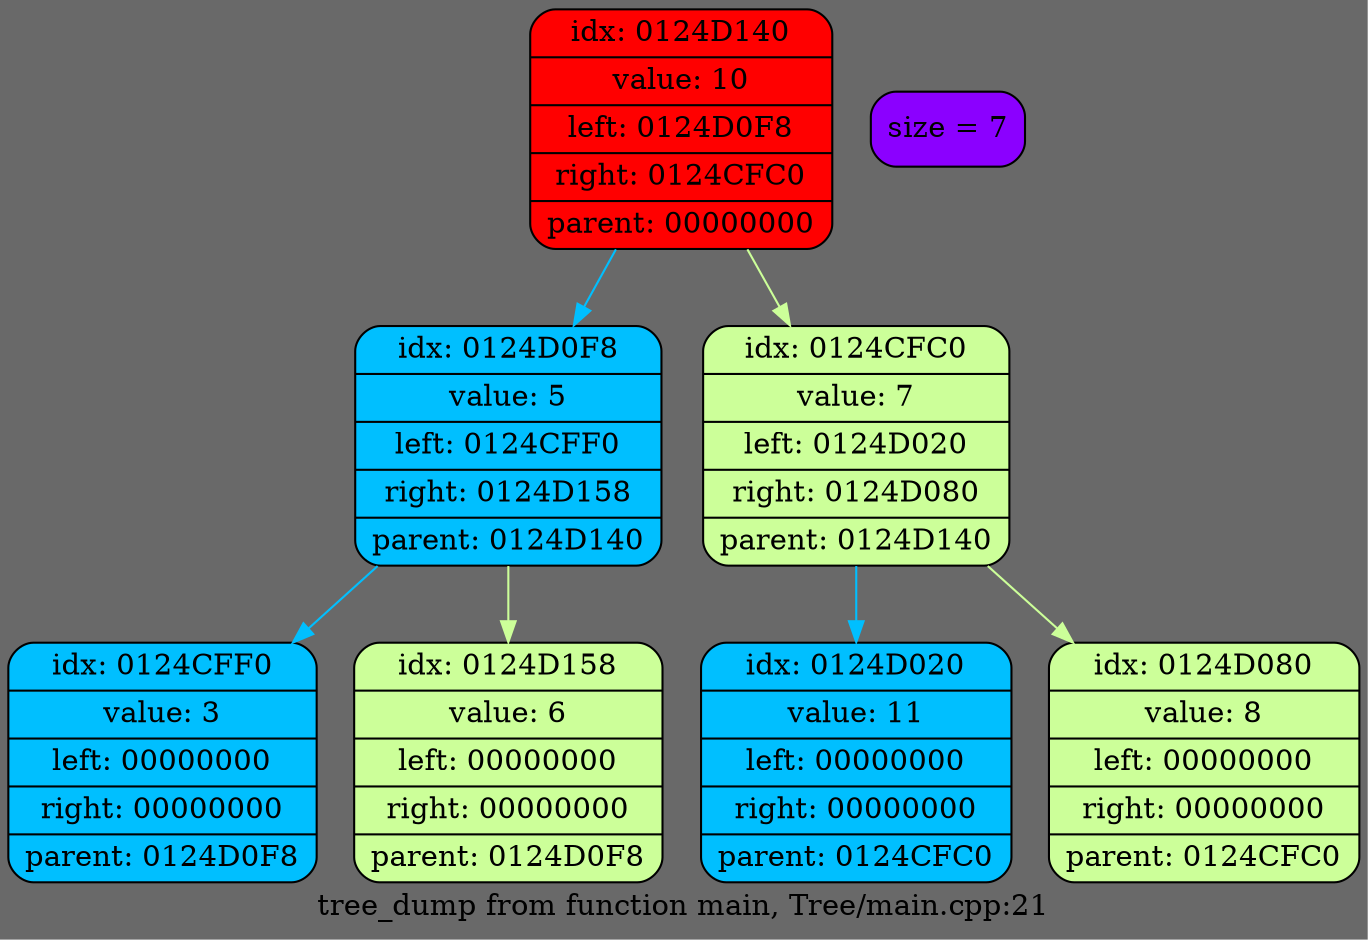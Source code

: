 digraph List {
	rankdir = HR;
	bgcolor = "#696969";
	node0 [shape = Mrecord, style = filled, fillcolor = "#ff0000", label = "{idx: 0124D140 | value: 10 | left: 0124D0F8 | right: 0124CFC0 | parent: 00000000}"];
	node1 [shape = Mrecord, style = filled, fillcolor = "#00BFFF", label = "{idx: 0124D0F8 | value: 5 | left: 0124CFF0 | right: 0124D158 | parent: 0124D140}"];
	node0 -> node1 [color = "#00BFFF"]
	node2 [shape = Mrecord, style = filled, fillcolor = "#00BFFF", label = "{idx: 0124CFF0 | value: 3 | left: 00000000 | right: 00000000 | parent: 0124D0F8}"];
	node1 -> node2 [color = "#00BFFF"]
	node3 [shape = Mrecord, style = filled, fillcolor = "#ccff99", label = "{idx: 0124D158 | value: 6 | left: 00000000 | right: 00000000 | parent: 0124D0F8}"];
	node1 -> node3 [color = "#ccff99"]
	node4 [shape = Mrecord, style = filled, fillcolor = "#ccff99", label = "{idx: 0124CFC0 | value: 7 | left: 0124D020 | right: 0124D080 | parent: 0124D140}"];
	node0 -> node4 [color = "#ccff99"]
	node5 [shape = Mrecord, style = filled, fillcolor = "#00BFFF", label = "{idx: 0124D020 | value: 11 | left: 00000000 | right: 00000000 | parent: 0124CFC0}"];
	node4 -> node5 [color = "#00BFFF"]
	node6 [shape = Mrecord, style = filled, fillcolor = "#ccff99", label = "{idx: 0124D080 | value: 8 | left: 00000000 | right: 00000000 | parent: 0124CFC0}"];
	node4 -> node6 [color = "#ccff99"]
	label = "tree_dump from function main, Tree/main.cpp:21";

	All[shape = Mrecord, style = filled, fillcolor = "#8B00FF", label = "size = 7"];}


